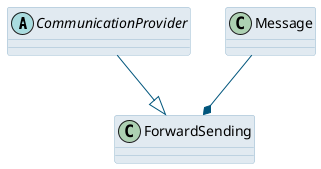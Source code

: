 @startuml

skinparam stereotype {
    CBackgroundColor #AF5A50
    ABackgroundColor #7D966E
    IBackgroundColor #D7AA50
}

skinparam class {
	BackgroundColor #E1EAF1
	ArrowColor #00557C
	BorderColor #99BAD0
}

abstract class CommunicationProvider
class Message
class ForwardSending

CommunicationProvider --|> ForwardSending
Message --* ForwardSending

@enduml
